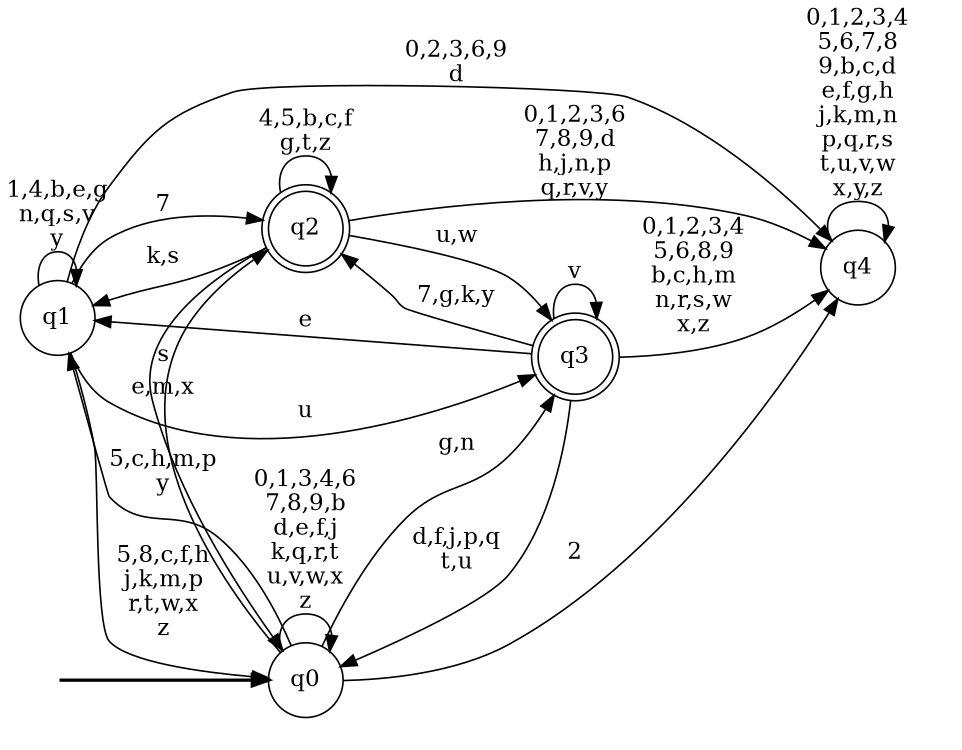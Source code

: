 digraph BlueStar {
__start0 [style = invis, shape = none, label = "", width = 0, height = 0];

rankdir=LR;
size="8,5";

s0 [style="filled", color="black", fillcolor="white" shape="circle", label="q0"];
s1 [style="filled", color="black", fillcolor="white" shape="circle", label="q1"];
s2 [style="rounded,filled", color="black", fillcolor="white" shape="doublecircle", label="q2"];
s3 [style="rounded,filled", color="black", fillcolor="white" shape="doublecircle", label="q3"];
s4 [style="filled", color="black", fillcolor="white" shape="circle", label="q4"];
subgraph cluster_main { 
	graph [pad=".75", ranksep="0.15", nodesep="0.15"];
	 style=invis; 
	__start0 -> s0 [penwidth=2];
}
s0 -> s0 [label="0,1,3,4,6\n7,8,9,b\nd,e,f,j\nk,q,r,t\nu,v,w,x\nz"];
s0 -> s1 [label="5,c,h,m,p\ny"];
s0 -> s2 [label="s"];
s0 -> s3 [label="g,n"];
s0 -> s4 [label="2"];
s1 -> s0 [label="5,8,c,f,h\nj,k,m,p\nr,t,w,x\nz"];
s1 -> s1 [label="1,4,b,e,g\nn,q,s,v\ny"];
s1 -> s2 [label="7"];
s1 -> s3 [label="u"];
s1 -> s4 [label="0,2,3,6,9\nd"];
s2 -> s0 [label="e,m,x"];
s2 -> s1 [label="k,s"];
s2 -> s2 [label="4,5,b,c,f\ng,t,z"];
s2 -> s3 [label="u,w"];
s2 -> s4 [label="0,1,2,3,6\n7,8,9,d\nh,j,n,p\nq,r,v,y"];
s3 -> s0 [label="d,f,j,p,q\nt,u"];
s3 -> s1 [label="e"];
s3 -> s2 [label="7,g,k,y"];
s3 -> s3 [label="v"];
s3 -> s4 [label="0,1,2,3,4\n5,6,8,9\nb,c,h,m\nn,r,s,w\nx,z"];
s4 -> s4 [label="0,1,2,3,4\n5,6,7,8\n9,b,c,d\ne,f,g,h\nj,k,m,n\np,q,r,s\nt,u,v,w\nx,y,z"];

}